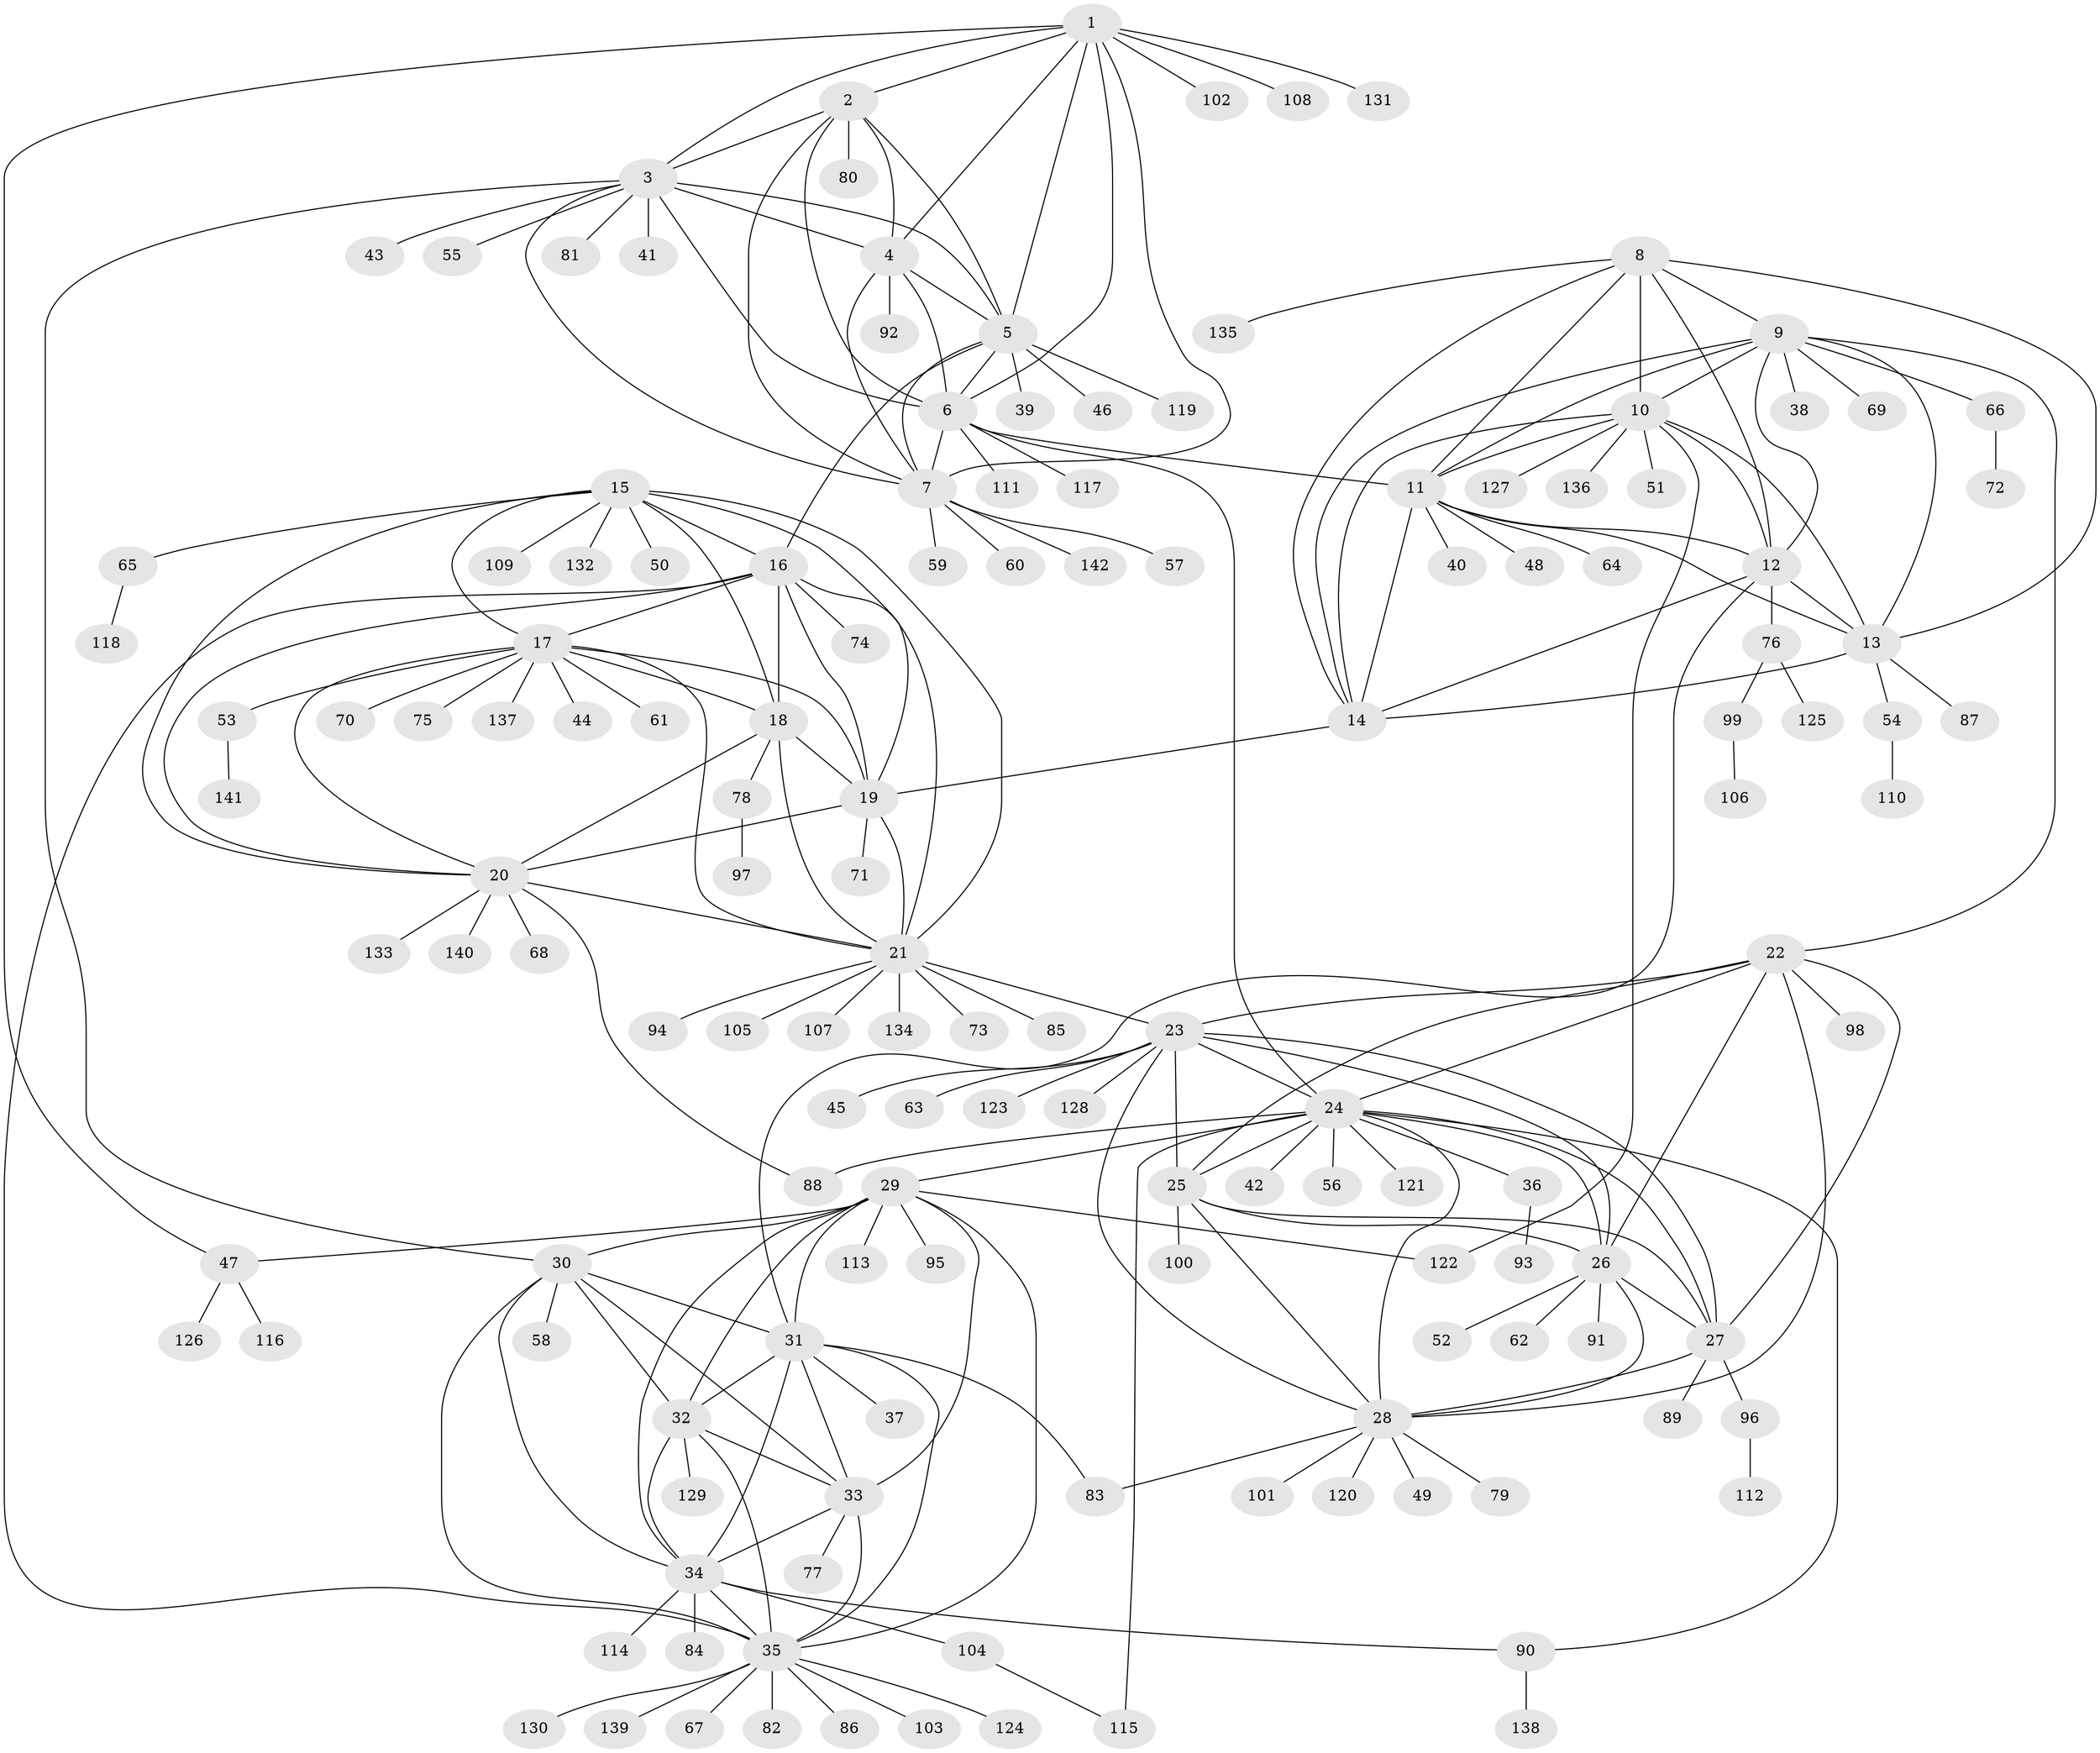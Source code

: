 // coarse degree distribution, {3: 0.05357142857142857, 4: 0.017857142857142856, 5: 0.017857142857142856, 7: 0.017857142857142856, 1: 0.8035714285714286, 10: 0.03571428571428571, 12: 0.017857142857142856, 9: 0.017857142857142856, 13: 0.017857142857142856}
// Generated by graph-tools (version 1.1) at 2025/57/03/04/25 21:57:12]
// undirected, 142 vertices, 228 edges
graph export_dot {
graph [start="1"]
  node [color=gray90,style=filled];
  1;
  2;
  3;
  4;
  5;
  6;
  7;
  8;
  9;
  10;
  11;
  12;
  13;
  14;
  15;
  16;
  17;
  18;
  19;
  20;
  21;
  22;
  23;
  24;
  25;
  26;
  27;
  28;
  29;
  30;
  31;
  32;
  33;
  34;
  35;
  36;
  37;
  38;
  39;
  40;
  41;
  42;
  43;
  44;
  45;
  46;
  47;
  48;
  49;
  50;
  51;
  52;
  53;
  54;
  55;
  56;
  57;
  58;
  59;
  60;
  61;
  62;
  63;
  64;
  65;
  66;
  67;
  68;
  69;
  70;
  71;
  72;
  73;
  74;
  75;
  76;
  77;
  78;
  79;
  80;
  81;
  82;
  83;
  84;
  85;
  86;
  87;
  88;
  89;
  90;
  91;
  92;
  93;
  94;
  95;
  96;
  97;
  98;
  99;
  100;
  101;
  102;
  103;
  104;
  105;
  106;
  107;
  108;
  109;
  110;
  111;
  112;
  113;
  114;
  115;
  116;
  117;
  118;
  119;
  120;
  121;
  122;
  123;
  124;
  125;
  126;
  127;
  128;
  129;
  130;
  131;
  132;
  133;
  134;
  135;
  136;
  137;
  138;
  139;
  140;
  141;
  142;
  1 -- 2;
  1 -- 3;
  1 -- 4;
  1 -- 5;
  1 -- 6;
  1 -- 7;
  1 -- 47;
  1 -- 102;
  1 -- 108;
  1 -- 131;
  2 -- 3;
  2 -- 4;
  2 -- 5;
  2 -- 6;
  2 -- 7;
  2 -- 80;
  3 -- 4;
  3 -- 5;
  3 -- 6;
  3 -- 7;
  3 -- 30;
  3 -- 41;
  3 -- 43;
  3 -- 55;
  3 -- 81;
  4 -- 5;
  4 -- 6;
  4 -- 7;
  4 -- 92;
  5 -- 6;
  5 -- 7;
  5 -- 16;
  5 -- 39;
  5 -- 46;
  5 -- 119;
  6 -- 7;
  6 -- 11;
  6 -- 24;
  6 -- 111;
  6 -- 117;
  7 -- 57;
  7 -- 59;
  7 -- 60;
  7 -- 142;
  8 -- 9;
  8 -- 10;
  8 -- 11;
  8 -- 12;
  8 -- 13;
  8 -- 14;
  8 -- 135;
  9 -- 10;
  9 -- 11;
  9 -- 12;
  9 -- 13;
  9 -- 14;
  9 -- 22;
  9 -- 38;
  9 -- 66;
  9 -- 69;
  10 -- 11;
  10 -- 12;
  10 -- 13;
  10 -- 14;
  10 -- 51;
  10 -- 122;
  10 -- 127;
  10 -- 136;
  11 -- 12;
  11 -- 13;
  11 -- 14;
  11 -- 40;
  11 -- 48;
  11 -- 64;
  12 -- 13;
  12 -- 14;
  12 -- 31;
  12 -- 76;
  13 -- 14;
  13 -- 54;
  13 -- 87;
  14 -- 19;
  15 -- 16;
  15 -- 17;
  15 -- 18;
  15 -- 19;
  15 -- 20;
  15 -- 21;
  15 -- 50;
  15 -- 65;
  15 -- 109;
  15 -- 132;
  16 -- 17;
  16 -- 18;
  16 -- 19;
  16 -- 20;
  16 -- 21;
  16 -- 35;
  16 -- 74;
  17 -- 18;
  17 -- 19;
  17 -- 20;
  17 -- 21;
  17 -- 44;
  17 -- 53;
  17 -- 61;
  17 -- 70;
  17 -- 75;
  17 -- 137;
  18 -- 19;
  18 -- 20;
  18 -- 21;
  18 -- 78;
  19 -- 20;
  19 -- 21;
  19 -- 71;
  20 -- 21;
  20 -- 68;
  20 -- 88;
  20 -- 133;
  20 -- 140;
  21 -- 23;
  21 -- 73;
  21 -- 85;
  21 -- 94;
  21 -- 105;
  21 -- 107;
  21 -- 134;
  22 -- 23;
  22 -- 24;
  22 -- 25;
  22 -- 26;
  22 -- 27;
  22 -- 28;
  22 -- 98;
  23 -- 24;
  23 -- 25;
  23 -- 26;
  23 -- 27;
  23 -- 28;
  23 -- 45;
  23 -- 63;
  23 -- 123;
  23 -- 128;
  24 -- 25;
  24 -- 26;
  24 -- 27;
  24 -- 28;
  24 -- 29;
  24 -- 36;
  24 -- 42;
  24 -- 56;
  24 -- 88;
  24 -- 90;
  24 -- 115;
  24 -- 121;
  25 -- 26;
  25 -- 27;
  25 -- 28;
  25 -- 100;
  26 -- 27;
  26 -- 28;
  26 -- 52;
  26 -- 62;
  26 -- 91;
  27 -- 28;
  27 -- 89;
  27 -- 96;
  28 -- 49;
  28 -- 79;
  28 -- 83;
  28 -- 101;
  28 -- 120;
  29 -- 30;
  29 -- 31;
  29 -- 32;
  29 -- 33;
  29 -- 34;
  29 -- 35;
  29 -- 47;
  29 -- 95;
  29 -- 113;
  29 -- 122;
  30 -- 31;
  30 -- 32;
  30 -- 33;
  30 -- 34;
  30 -- 35;
  30 -- 58;
  31 -- 32;
  31 -- 33;
  31 -- 34;
  31 -- 35;
  31 -- 37;
  31 -- 83;
  32 -- 33;
  32 -- 34;
  32 -- 35;
  32 -- 129;
  33 -- 34;
  33 -- 35;
  33 -- 77;
  34 -- 35;
  34 -- 84;
  34 -- 90;
  34 -- 104;
  34 -- 114;
  35 -- 67;
  35 -- 82;
  35 -- 86;
  35 -- 103;
  35 -- 124;
  35 -- 130;
  35 -- 139;
  36 -- 93;
  47 -- 116;
  47 -- 126;
  53 -- 141;
  54 -- 110;
  65 -- 118;
  66 -- 72;
  76 -- 99;
  76 -- 125;
  78 -- 97;
  90 -- 138;
  96 -- 112;
  99 -- 106;
  104 -- 115;
}
